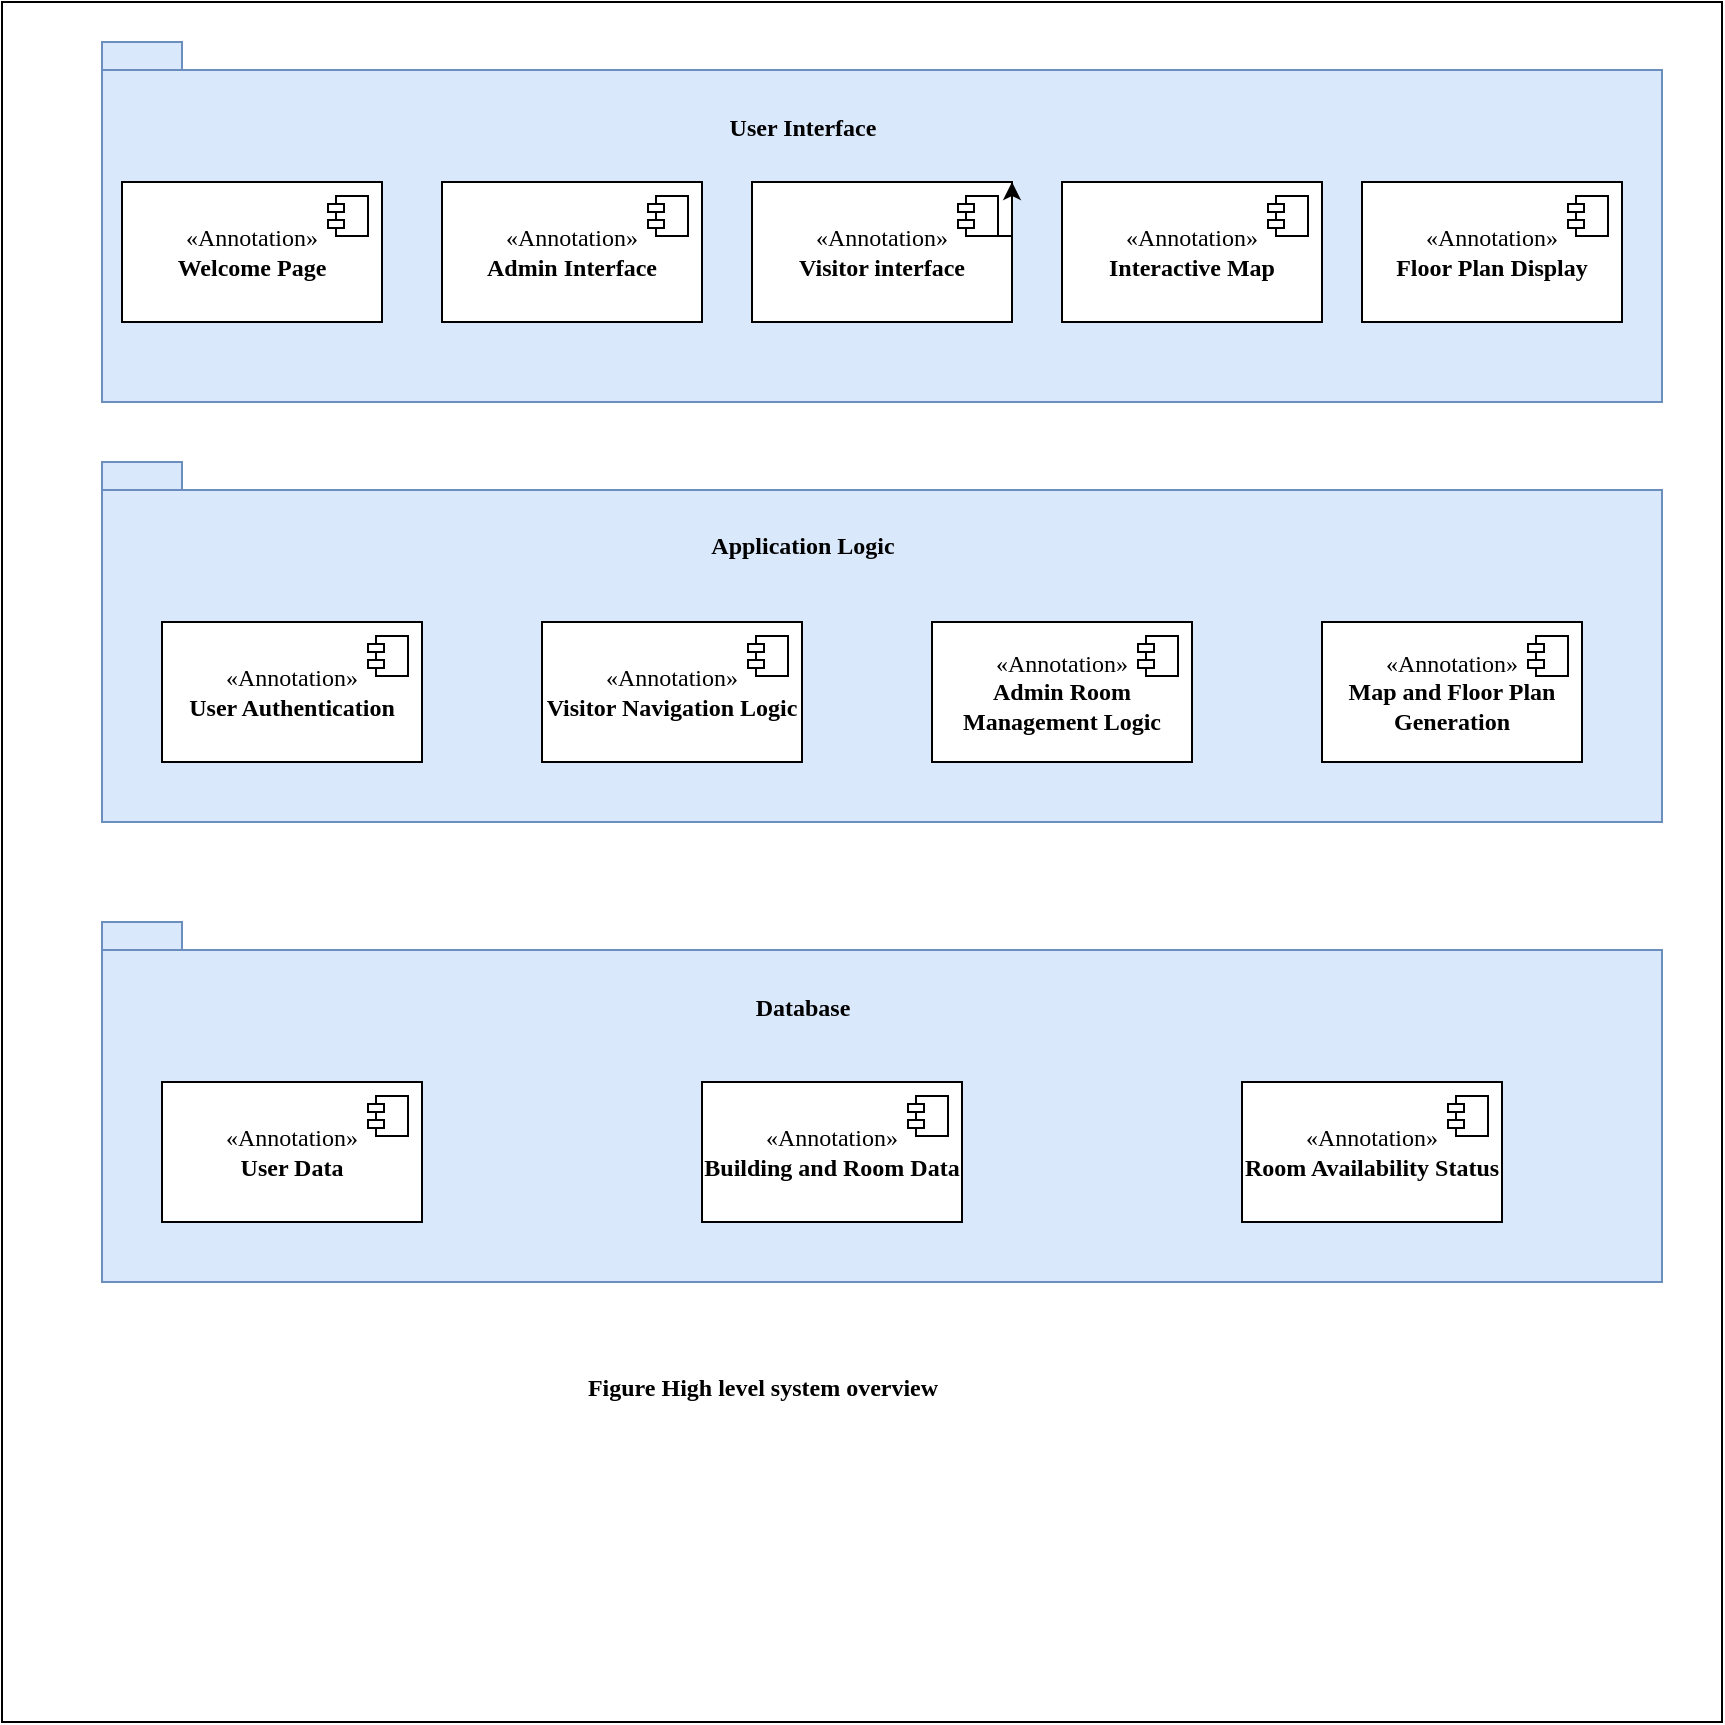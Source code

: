 <mxfile version="25.0.1">
  <diagram name="Page-1" id="PyqmrDLeBmCBZzvQtQ_F">
    <mxGraphModel dx="1026" dy="684" grid="1" gridSize="10" guides="1" tooltips="1" connect="1" arrows="1" fold="1" page="1" pageScale="1" pageWidth="827" pageHeight="1169" math="0" shadow="0">
      <root>
        <mxCell id="0" />
        <mxCell id="1" parent="0" />
        <mxCell id="JTrjq_9muoxQIfTAKnA5-1" value="" style="whiteSpace=wrap;html=1;aspect=fixed;fontFamily=Times New Roman;spacing=2;" vertex="1" parent="1">
          <mxGeometry x="40" y="40" width="860" height="860" as="geometry" />
        </mxCell>
        <mxCell id="JTrjq_9muoxQIfTAKnA5-2" value="" style="shape=folder;fontStyle=1;spacingTop=10;tabWidth=40;tabHeight=14;tabPosition=left;html=1;whiteSpace=wrap;fillColor=#dae8fc;strokeColor=#6c8ebf;fontFamily=Times New Roman;spacing=2;" vertex="1" parent="1">
          <mxGeometry x="90" y="60" width="780" height="180" as="geometry" />
        </mxCell>
        <mxCell id="JTrjq_9muoxQIfTAKnA5-3" value="" style="shape=folder;fontStyle=1;spacingTop=10;tabWidth=40;tabHeight=14;tabPosition=left;html=1;whiteSpace=wrap;fillColor=#dae8fc;strokeColor=#6c8ebf;fontFamily=Times New Roman;spacing=2;" vertex="1" parent="1">
          <mxGeometry x="90" y="270" width="780" height="180" as="geometry" />
        </mxCell>
        <mxCell id="JTrjq_9muoxQIfTAKnA5-4" value="" style="shape=folder;fontStyle=1;spacingTop=10;tabWidth=40;tabHeight=14;tabPosition=left;html=1;whiteSpace=wrap;fillColor=#dae8fc;strokeColor=#6c8ebf;fontFamily=Times New Roman;spacing=2;" vertex="1" parent="1">
          <mxGeometry x="90" y="500" width="780" height="180" as="geometry" />
        </mxCell>
        <mxCell id="JTrjq_9muoxQIfTAKnA5-5" value="«Annotation»&lt;br&gt;&lt;b&gt;Welcome Page&lt;/b&gt;" style="html=1;dropTarget=0;whiteSpace=wrap;fontFamily=Times New Roman;spacing=2;" vertex="1" parent="1">
          <mxGeometry x="100" y="130" width="130" height="70" as="geometry" />
        </mxCell>
        <mxCell id="JTrjq_9muoxQIfTAKnA5-6" value="" style="shape=module;jettyWidth=8;jettyHeight=4;fontFamily=Times New Roman;spacing=2;" vertex="1" parent="JTrjq_9muoxQIfTAKnA5-5">
          <mxGeometry x="1" width="20" height="20" relative="1" as="geometry">
            <mxPoint x="-27" y="7" as="offset" />
          </mxGeometry>
        </mxCell>
        <mxCell id="JTrjq_9muoxQIfTAKnA5-7" value="«Annotation»&lt;br&gt;&lt;b&gt;Floor Plan Display&lt;/b&gt;" style="html=1;dropTarget=0;whiteSpace=wrap;fontFamily=Times New Roman;spacing=2;" vertex="1" parent="1">
          <mxGeometry x="720" y="130" width="130" height="70" as="geometry" />
        </mxCell>
        <mxCell id="JTrjq_9muoxQIfTAKnA5-8" value="" style="shape=module;jettyWidth=8;jettyHeight=4;fontFamily=Times New Roman;spacing=2;" vertex="1" parent="JTrjq_9muoxQIfTAKnA5-7">
          <mxGeometry x="1" width="20" height="20" relative="1" as="geometry">
            <mxPoint x="-27" y="7" as="offset" />
          </mxGeometry>
        </mxCell>
        <mxCell id="JTrjq_9muoxQIfTAKnA5-9" value="«Annotation»&lt;br&gt;&lt;b&gt;Admin Interface&lt;/b&gt;" style="html=1;dropTarget=0;whiteSpace=wrap;fontFamily=Times New Roman;spacing=2;" vertex="1" parent="1">
          <mxGeometry x="260" y="130" width="130" height="70" as="geometry" />
        </mxCell>
        <mxCell id="JTrjq_9muoxQIfTAKnA5-10" value="" style="shape=module;jettyWidth=8;jettyHeight=4;fontFamily=Times New Roman;spacing=2;" vertex="1" parent="JTrjq_9muoxQIfTAKnA5-9">
          <mxGeometry x="1" width="20" height="20" relative="1" as="geometry">
            <mxPoint x="-27" y="7" as="offset" />
          </mxGeometry>
        </mxCell>
        <mxCell id="JTrjq_9muoxQIfTAKnA5-11" value="«Annotation»&lt;br&gt;&lt;b&gt;Visitor interface&lt;/b&gt;" style="html=1;dropTarget=0;whiteSpace=wrap;fontFamily=Times New Roman;spacing=2;" vertex="1" parent="1">
          <mxGeometry x="415" y="130" width="130" height="70" as="geometry" />
        </mxCell>
        <mxCell id="JTrjq_9muoxQIfTAKnA5-12" value="" style="shape=module;jettyWidth=8;jettyHeight=4;fontFamily=Times New Roman;spacing=2;" vertex="1" parent="JTrjq_9muoxQIfTAKnA5-11">
          <mxGeometry x="1" width="20" height="20" relative="1" as="geometry">
            <mxPoint x="-27" y="7" as="offset" />
          </mxGeometry>
        </mxCell>
        <mxCell id="JTrjq_9muoxQIfTAKnA5-13" value="«Annotation»&lt;br&gt;&lt;b&gt;Interactive Map&lt;/b&gt;" style="html=1;dropTarget=0;whiteSpace=wrap;fontFamily=Times New Roman;spacing=2;" vertex="1" parent="1">
          <mxGeometry x="570" y="130" width="130" height="70" as="geometry" />
        </mxCell>
        <mxCell id="JTrjq_9muoxQIfTAKnA5-14" value="" style="shape=module;jettyWidth=8;jettyHeight=4;fontFamily=Times New Roman;spacing=2;" vertex="1" parent="JTrjq_9muoxQIfTAKnA5-13">
          <mxGeometry x="1" width="20" height="20" relative="1" as="geometry">
            <mxPoint x="-27" y="7" as="offset" />
          </mxGeometry>
        </mxCell>
        <mxCell id="JTrjq_9muoxQIfTAKnA5-15" value="User Interface" style="text;align=center;fontStyle=1;verticalAlign=middle;spacingLeft=3;spacingRight=3;strokeColor=none;rotatable=0;points=[[0,0.5],[1,0.5]];portConstraint=eastwest;html=1;fontFamily=Times New Roman;spacing=2;" vertex="1" parent="1">
          <mxGeometry x="400" y="90" width="80" height="26" as="geometry" />
        </mxCell>
        <mxCell id="JTrjq_9muoxQIfTAKnA5-16" style="edgeStyle=orthogonalEdgeStyle;rounded=0;orthogonalLoop=1;jettySize=auto;html=1;exitX=0;exitY=1;exitDx=4;exitDy=0;exitPerimeter=0;entryX=1;entryY=0;entryDx=0;entryDy=0;fontFamily=Times New Roman;spacing=2;" edge="1" parent="1" source="JTrjq_9muoxQIfTAKnA5-12" target="JTrjq_9muoxQIfTAKnA5-11">
          <mxGeometry relative="1" as="geometry" />
        </mxCell>
        <mxCell id="JTrjq_9muoxQIfTAKnA5-17" value="«Annotation»&lt;br&gt;&lt;b&gt;User Authentication&lt;/b&gt;" style="html=1;dropTarget=0;whiteSpace=wrap;fontFamily=Times New Roman;spacing=2;" vertex="1" parent="1">
          <mxGeometry x="120" y="350" width="130" height="70" as="geometry" />
        </mxCell>
        <mxCell id="JTrjq_9muoxQIfTAKnA5-18" value="" style="shape=module;jettyWidth=8;jettyHeight=4;fontFamily=Times New Roman;spacing=2;" vertex="1" parent="JTrjq_9muoxQIfTAKnA5-17">
          <mxGeometry x="1" width="20" height="20" relative="1" as="geometry">
            <mxPoint x="-27" y="7" as="offset" />
          </mxGeometry>
        </mxCell>
        <mxCell id="JTrjq_9muoxQIfTAKnA5-19" value="«Annotation»&lt;br&gt;&lt;b&gt;Visitor Navigation Logic&lt;/b&gt;" style="html=1;dropTarget=0;whiteSpace=wrap;fontFamily=Times New Roman;spacing=2;" vertex="1" parent="1">
          <mxGeometry x="310" y="350" width="130" height="70" as="geometry" />
        </mxCell>
        <mxCell id="JTrjq_9muoxQIfTAKnA5-20" value="" style="shape=module;jettyWidth=8;jettyHeight=4;fontFamily=Times New Roman;spacing=2;" vertex="1" parent="JTrjq_9muoxQIfTAKnA5-19">
          <mxGeometry x="1" width="20" height="20" relative="1" as="geometry">
            <mxPoint x="-27" y="7" as="offset" />
          </mxGeometry>
        </mxCell>
        <mxCell id="JTrjq_9muoxQIfTAKnA5-21" value="Application Logic" style="text;align=center;fontStyle=1;verticalAlign=middle;spacingLeft=3;spacingRight=3;strokeColor=none;rotatable=0;points=[[0,0.5],[1,0.5]];portConstraint=eastwest;html=1;fontFamily=Times New Roman;spacing=2;" vertex="1" parent="1">
          <mxGeometry x="400" y="299" width="80" height="26" as="geometry" />
        </mxCell>
        <mxCell id="JTrjq_9muoxQIfTAKnA5-22" value="«Annotation»&lt;br&gt;&lt;b&gt;Admin Room Management Logic&lt;/b&gt;" style="html=1;dropTarget=0;whiteSpace=wrap;fontFamily=Times New Roman;spacing=2;" vertex="1" parent="1">
          <mxGeometry x="505" y="350" width="130" height="70" as="geometry" />
        </mxCell>
        <mxCell id="JTrjq_9muoxQIfTAKnA5-23" value="" style="shape=module;jettyWidth=8;jettyHeight=4;fontFamily=Times New Roman;spacing=2;" vertex="1" parent="JTrjq_9muoxQIfTAKnA5-22">
          <mxGeometry x="1" width="20" height="20" relative="1" as="geometry">
            <mxPoint x="-27" y="7" as="offset" />
          </mxGeometry>
        </mxCell>
        <mxCell id="JTrjq_9muoxQIfTAKnA5-24" value="«Annotation»&lt;br&gt;&lt;b&gt;Map and Floor Plan Generation&lt;/b&gt;" style="html=1;dropTarget=0;whiteSpace=wrap;fontFamily=Times New Roman;spacing=2;" vertex="1" parent="1">
          <mxGeometry x="700" y="350" width="130" height="70" as="geometry" />
        </mxCell>
        <mxCell id="JTrjq_9muoxQIfTAKnA5-25" value="" style="shape=module;jettyWidth=8;jettyHeight=4;fontFamily=Times New Roman;spacing=2;" vertex="1" parent="JTrjq_9muoxQIfTAKnA5-24">
          <mxGeometry x="1" width="20" height="20" relative="1" as="geometry">
            <mxPoint x="-27" y="7" as="offset" />
          </mxGeometry>
        </mxCell>
        <mxCell id="JTrjq_9muoxQIfTAKnA5-26" value="Database" style="text;align=center;fontStyle=1;verticalAlign=middle;spacingLeft=3;spacingRight=3;strokeColor=none;rotatable=0;points=[[0,0.5],[1,0.5]];portConstraint=eastwest;html=1;fontFamily=Times New Roman;spacing=2;" vertex="1" parent="1">
          <mxGeometry x="400" y="530" width="80" height="26" as="geometry" />
        </mxCell>
        <mxCell id="JTrjq_9muoxQIfTAKnA5-27" value="«Annotation»&lt;br&gt;&lt;b&gt;Room Availability Status&lt;/b&gt;" style="html=1;dropTarget=0;whiteSpace=wrap;fontFamily=Times New Roman;spacing=2;" vertex="1" parent="1">
          <mxGeometry x="660" y="580" width="130" height="70" as="geometry" />
        </mxCell>
        <mxCell id="JTrjq_9muoxQIfTAKnA5-28" value="" style="shape=module;jettyWidth=8;jettyHeight=4;fontFamily=Times New Roman;spacing=2;" vertex="1" parent="JTrjq_9muoxQIfTAKnA5-27">
          <mxGeometry x="1" width="20" height="20" relative="1" as="geometry">
            <mxPoint x="-27" y="7" as="offset" />
          </mxGeometry>
        </mxCell>
        <mxCell id="JTrjq_9muoxQIfTAKnA5-29" value="«Annotation»&lt;br&gt;&lt;b&gt;Building and Room Data&lt;/b&gt;" style="html=1;dropTarget=0;whiteSpace=wrap;fontFamily=Times New Roman;spacing=2;" vertex="1" parent="1">
          <mxGeometry x="390" y="580" width="130" height="70" as="geometry" />
        </mxCell>
        <mxCell id="JTrjq_9muoxQIfTAKnA5-30" value="" style="shape=module;jettyWidth=8;jettyHeight=4;fontFamily=Times New Roman;spacing=2;" vertex="1" parent="JTrjq_9muoxQIfTAKnA5-29">
          <mxGeometry x="1" width="20" height="20" relative="1" as="geometry">
            <mxPoint x="-27" y="7" as="offset" />
          </mxGeometry>
        </mxCell>
        <mxCell id="JTrjq_9muoxQIfTAKnA5-31" value="«Annotation»&lt;br&gt;&lt;b&gt;User Data&lt;/b&gt;" style="html=1;dropTarget=0;whiteSpace=wrap;fontFamily=Times New Roman;spacing=2;" vertex="1" parent="1">
          <mxGeometry x="120" y="580" width="130" height="70" as="geometry" />
        </mxCell>
        <mxCell id="JTrjq_9muoxQIfTAKnA5-32" value="" style="shape=module;jettyWidth=8;jettyHeight=4;fontFamily=Times New Roman;spacing=2;" vertex="1" parent="JTrjq_9muoxQIfTAKnA5-31">
          <mxGeometry x="1" width="20" height="20" relative="1" as="geometry">
            <mxPoint x="-27" y="7" as="offset" />
          </mxGeometry>
        </mxCell>
        <mxCell id="JTrjq_9muoxQIfTAKnA5-33" value="Figure High level system overview" style="text;align=center;fontStyle=1;verticalAlign=middle;spacingLeft=3;spacingRight=3;strokeColor=none;rotatable=0;points=[[0,0.5],[1,0.5]];portConstraint=eastwest;html=1;fontFamily=Times New Roman;spacing=2;" vertex="1" parent="1">
          <mxGeometry x="230" y="720" width="380" height="26" as="geometry" />
        </mxCell>
      </root>
    </mxGraphModel>
  </diagram>
</mxfile>
